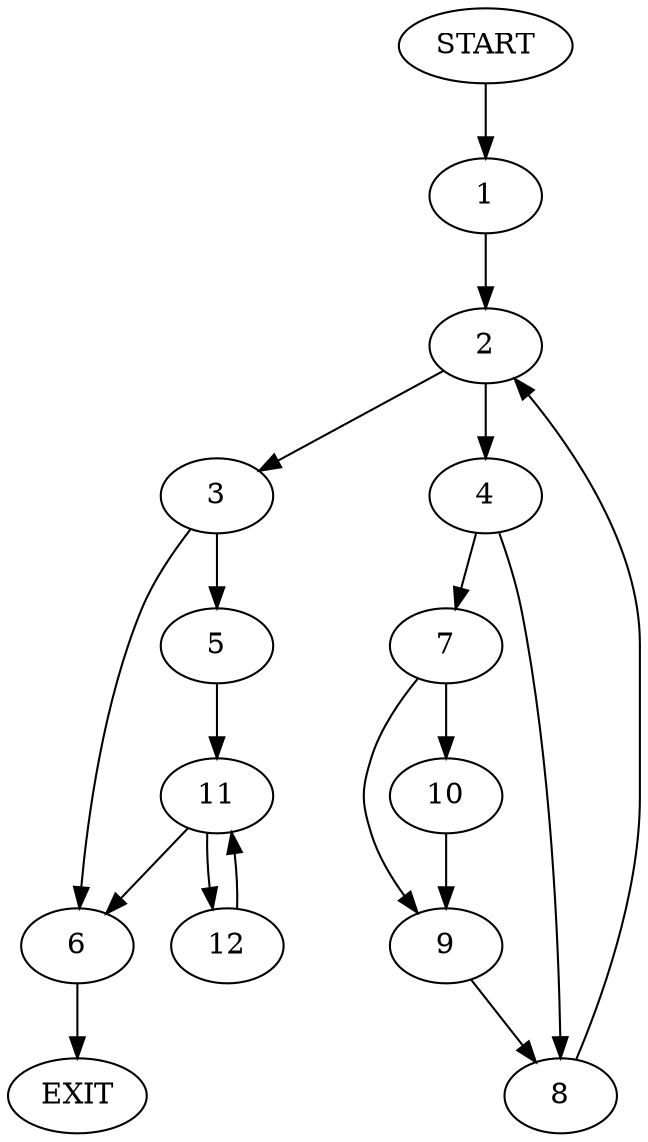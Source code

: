 digraph {
0 [label="START"]
13 [label="EXIT"]
0 -> 1
1 -> 2
2 -> 3
2 -> 4
3 -> 5
3 -> 6
4 -> 7
4 -> 8
8 -> 2
7 -> 9
7 -> 10
9 -> 8
10 -> 9
6 -> 13
5 -> 11
11 -> 12
11 -> 6
12 -> 11
}
